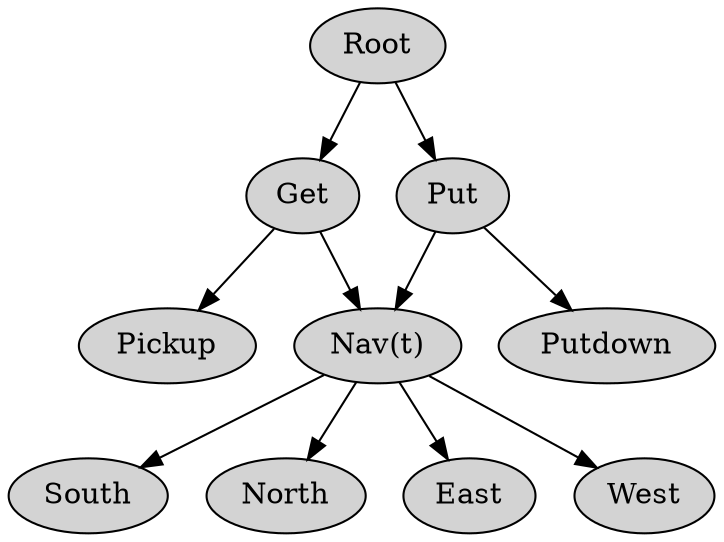 Digraph "" {
ratio=fill
node [style=filled];
	1 [label="Root"];
	2 [label="Get"];
	3 [label="Put"];
	4 [label="Pickup"];
	5 [label="Nav(t)"];
	6 [label="Putdown"];
	7 [label="South"];
	8 [label="North"];
	9 [label="East"];
	10 [label="West"];
	1 -> 2 ;
	1 -> 3 ;
	2 -> 4 ;
	2 -> 5 ;
	3 -> 5 ;
	3 -> 6 ;
	5 -> 7 ;
	5 -> 8 ;
	5 -> 9 ;
	5 -> 10 ;
}
